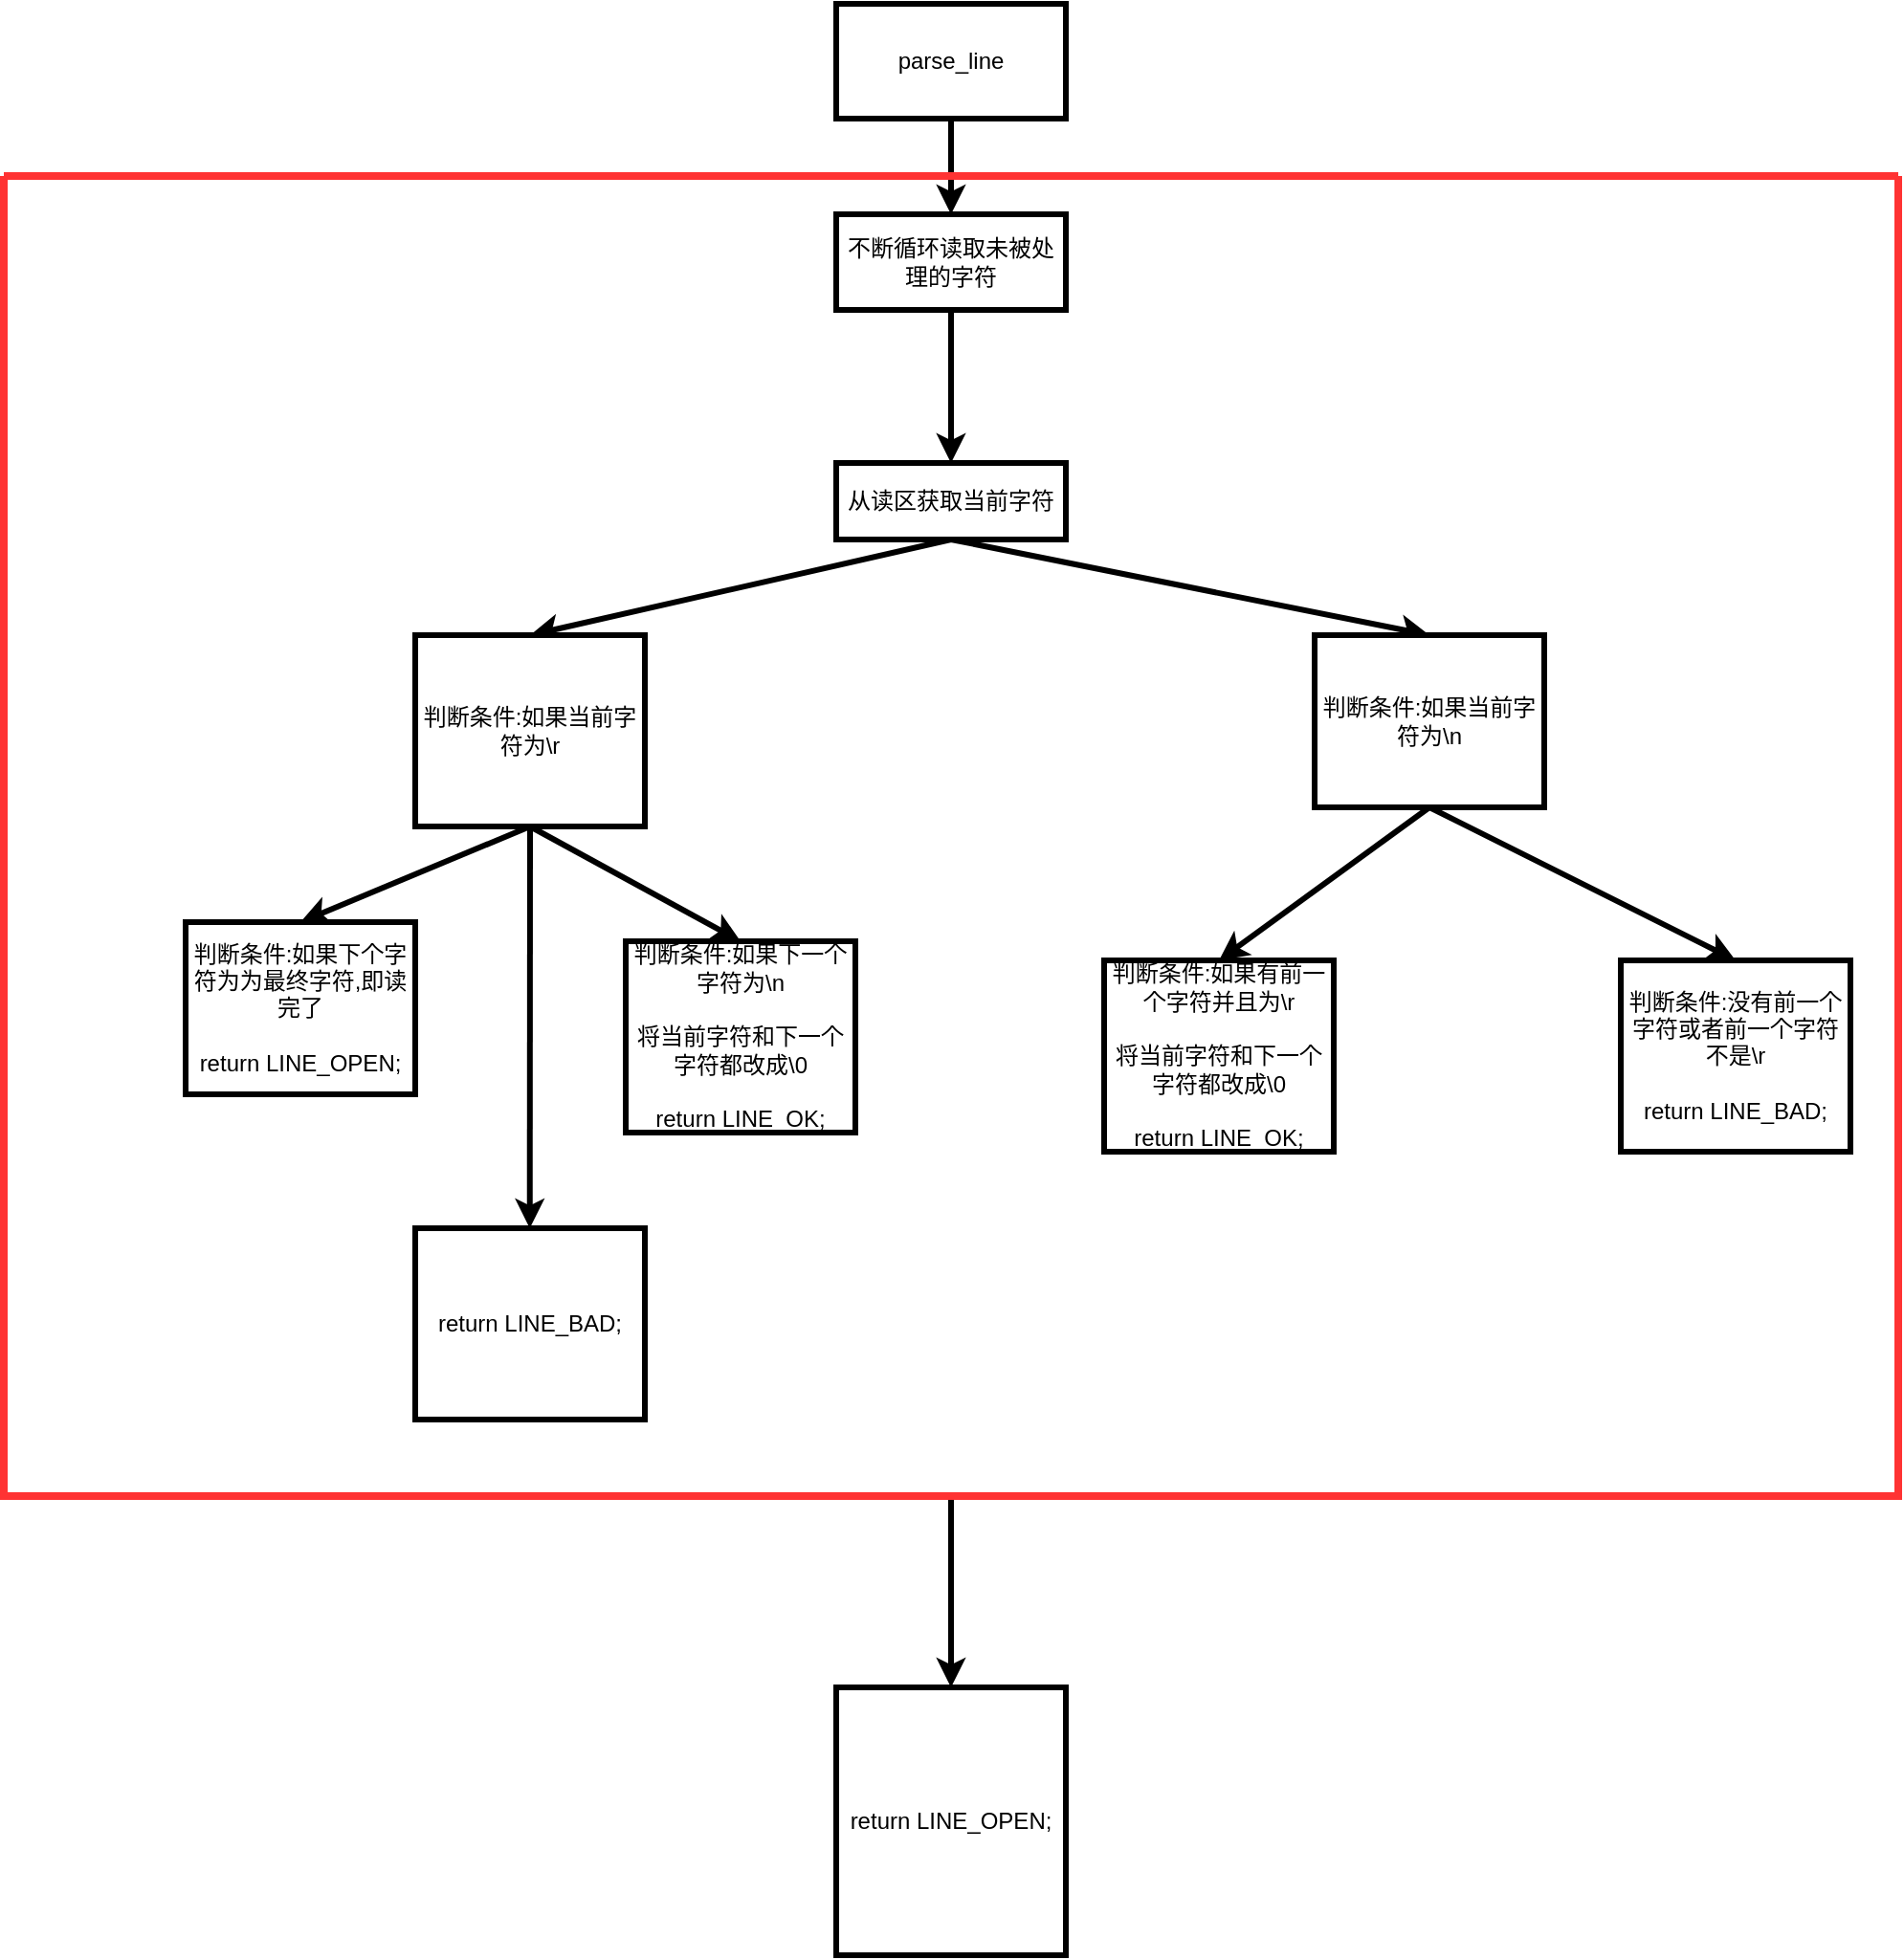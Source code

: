 <mxfile>
    <diagram id="LbE9PppjevmL19wuLY-l" name="第 1 页">
        <mxGraphModel dx="1370" dy="1254" grid="1" gridSize="10" guides="1" tooltips="1" connect="1" arrows="1" fold="1" page="1" pageScale="1" pageWidth="1200" pageHeight="1920" background="#FFFFFF" math="0" shadow="0">
            <root>
                <mxCell id="0"/>
                <mxCell id="1" parent="0"/>
                <mxCell id="33" style="edgeStyle=none;html=1;exitX=0.5;exitY=1;exitDx=0;exitDy=0;entryX=0.5;entryY=0;entryDx=0;entryDy=0;strokeColor=#000000;strokeWidth=3;" parent="1" source="10" target="31" edge="1">
                    <mxGeometry relative="1" as="geometry"/>
                </mxCell>
                <mxCell id="10" value="parse_line" style="whiteSpace=wrap;html=1;strokeColor=#000000;strokeWidth=3;" parent="1" vertex="1">
                    <mxGeometry x="530" y="80" width="120" height="60" as="geometry"/>
                </mxCell>
                <mxCell id="43" style="edgeStyle=none;html=1;exitX=0.5;exitY=1;exitDx=0;exitDy=0;entryX=0.5;entryY=0;entryDx=0;entryDy=0;strokeWidth=3;strokeColor=#000000;" edge="1" parent="1" source="31" target="41">
                    <mxGeometry relative="1" as="geometry"/>
                </mxCell>
                <mxCell id="31" value="不断循环读取未被处理的字符" style="whiteSpace=wrap;html=1;strokeColor=#000000;strokeWidth=3;" parent="1" vertex="1">
                    <mxGeometry x="530" y="190" width="120" height="50" as="geometry"/>
                </mxCell>
                <mxCell id="35" value="return LINE_OPEN;" style="whiteSpace=wrap;html=1;strokeColor=#000000;strokeWidth=3;" parent="1" vertex="1">
                    <mxGeometry x="530" y="960" width="120" height="140" as="geometry"/>
                </mxCell>
                <mxCell id="46" style="edgeStyle=none;html=1;exitX=0.5;exitY=1;exitDx=0;exitDy=0;entryX=0.5;entryY=0;entryDx=0;entryDy=0;strokeColor=#000000;strokeWidth=3;" edge="1" parent="1" source="41" target="44">
                    <mxGeometry relative="1" as="geometry"/>
                </mxCell>
                <mxCell id="47" style="edgeStyle=none;html=1;exitX=0.5;exitY=1;exitDx=0;exitDy=0;entryX=0.5;entryY=0;entryDx=0;entryDy=0;strokeColor=#000000;strokeWidth=3;" edge="1" parent="1" source="41" target="45">
                    <mxGeometry relative="1" as="geometry"/>
                </mxCell>
                <mxCell id="41" value="从读区获取当前字符" style="whiteSpace=wrap;html=1;strokeColor=#000000;strokeWidth=3;" vertex="1" parent="1">
                    <mxGeometry x="530" y="320" width="120" height="40" as="geometry"/>
                </mxCell>
                <mxCell id="50" style="edgeStyle=none;html=1;exitX=0.5;exitY=1;exitDx=0;exitDy=0;entryX=0.5;entryY=0;entryDx=0;entryDy=0;strokeColor=#000000;strokeWidth=3;" edge="1" parent="1" source="44" target="49">
                    <mxGeometry relative="1" as="geometry"/>
                </mxCell>
                <mxCell id="51" style="edgeStyle=none;html=1;exitX=0.5;exitY=1;exitDx=0;exitDy=0;strokeColor=#000000;strokeWidth=3;" edge="1" parent="1" source="44">
                    <mxGeometry relative="1" as="geometry">
                        <mxPoint x="369.857" y="720.0" as="targetPoint"/>
                    </mxGeometry>
                </mxCell>
                <mxCell id="53" style="edgeStyle=none;html=1;exitX=0.5;exitY=1;exitDx=0;exitDy=0;entryX=0.5;entryY=0;entryDx=0;entryDy=0;strokeColor=#000000;strokeWidth=3;" edge="1" parent="1" source="44" target="48">
                    <mxGeometry relative="1" as="geometry"/>
                </mxCell>
                <mxCell id="44" value="判断条件:如果当前字符为\r" style="whiteSpace=wrap;html=1;strokeColor=#000000;strokeWidth=3;" vertex="1" parent="1">
                    <mxGeometry x="310" y="410" width="120" height="100" as="geometry"/>
                </mxCell>
                <mxCell id="55" style="edgeStyle=none;html=1;exitX=0.5;exitY=1;exitDx=0;exitDy=0;entryX=0.5;entryY=0;entryDx=0;entryDy=0;strokeColor=#000000;strokeWidth=3;" edge="1" parent="1" source="45" target="54">
                    <mxGeometry relative="1" as="geometry"/>
                </mxCell>
                <mxCell id="57" style="edgeStyle=none;html=1;exitX=0.5;exitY=1;exitDx=0;exitDy=0;entryX=0.5;entryY=0;entryDx=0;entryDy=0;strokeColor=#000000;strokeWidth=3;" edge="1" parent="1" source="45" target="56">
                    <mxGeometry relative="1" as="geometry"/>
                </mxCell>
                <mxCell id="45" value="判断条件:如果当前字符为\n" style="whiteSpace=wrap;html=1;strokeColor=#000000;strokeWidth=3;" vertex="1" parent="1">
                    <mxGeometry x="780" y="410" width="120" height="90" as="geometry"/>
                </mxCell>
                <mxCell id="48" value="判断条件:如果下个字符为为最终字符,即读完了&lt;br&gt;&lt;br&gt;return LINE_OPEN;" style="whiteSpace=wrap;html=1;strokeColor=#000000;strokeWidth=3;" vertex="1" parent="1">
                    <mxGeometry x="190" y="560" width="120" height="90" as="geometry"/>
                </mxCell>
                <mxCell id="49" value="判断条件:如果下一个字符为\n&lt;br&gt;&lt;br&gt;将当前字符和下一个字符都改成\0&lt;br&gt;&lt;br&gt;return LINE_OK;" style="whiteSpace=wrap;html=1;strokeColor=#000000;strokeWidth=3;" vertex="1" parent="1">
                    <mxGeometry x="420" y="570" width="120" height="100" as="geometry"/>
                </mxCell>
                <mxCell id="52" value="return LINE_BAD;" style="whiteSpace=wrap;html=1;strokeColor=#000000;strokeWidth=3;" vertex="1" parent="1">
                    <mxGeometry x="310" y="720" width="120" height="100" as="geometry"/>
                </mxCell>
                <mxCell id="54" value="判断条件:如果有前一个字符并且为\r&lt;br&gt;&lt;br&gt;将当前字符和下一个字符都改成\0&lt;br&gt;&lt;br&gt;return LINE_OK;" style="whiteSpace=wrap;html=1;strokeColor=#000000;strokeWidth=3;" vertex="1" parent="1">
                    <mxGeometry x="670" y="580" width="120" height="100" as="geometry"/>
                </mxCell>
                <mxCell id="56" value="判断条件:没有前一个字符或者前一个字符不是\r&lt;br&gt;&lt;br&gt;return LINE_BAD;" style="whiteSpace=wrap;html=1;strokeColor=#000000;strokeWidth=3;" vertex="1" parent="1">
                    <mxGeometry x="940" y="580" width="120" height="100" as="geometry"/>
                </mxCell>
                <mxCell id="60" style="edgeStyle=none;html=1;exitX=0.5;exitY=1;exitDx=0;exitDy=0;entryX=0.5;entryY=0;entryDx=0;entryDy=0;strokeColor=#000000;strokeWidth=3;" edge="1" parent="1" source="59" target="35">
                    <mxGeometry relative="1" as="geometry"/>
                </mxCell>
                <mxCell id="59" value="" style="swimlane;startSize=0;strokeColor=#FF3333;strokeWidth=4;" vertex="1" parent="1">
                    <mxGeometry x="95" y="170" width="990" height="690" as="geometry"/>
                </mxCell>
            </root>
        </mxGraphModel>
    </diagram>
</mxfile>